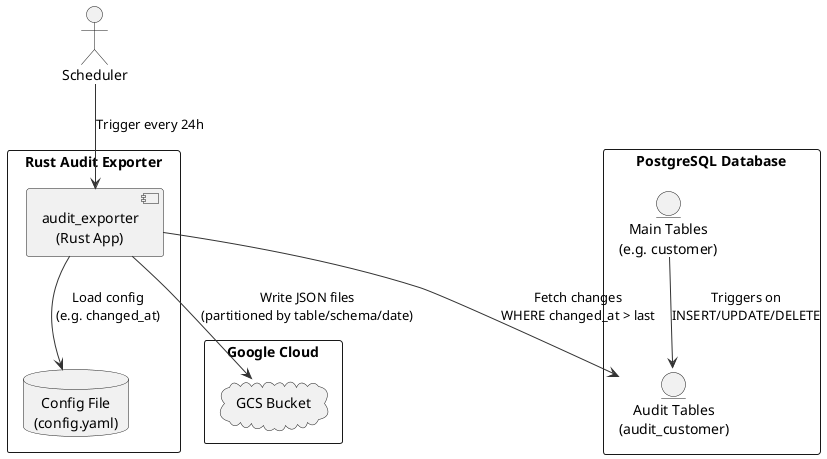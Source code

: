 @startuml
skinparam arrowColor #333
skinparam packageStyle rectangle
skinparam defaultTextAlignment center

actor Scheduler as Cron

package "PostgreSQL Database" {
    entity "Main Tables\n(e.g. customer)" as Main
    entity "Audit Tables\n(audit_customer)" as Audit
    Main --> Audit : Triggers on\nINSERT/UPDATE/DELETE
}

package "Rust Audit Exporter" {
    component "audit_exporter\n(Rust App)" as Exporter
    database "Config File\n(config.yaml)" as Config
    Exporter --> Config : Load config\n(e.g. changed_at)
    Exporter --> Audit : Fetch changes\nWHERE changed_at > last
}

package "Google Cloud" {
    cloud "GCS Bucket" as GCS
    Exporter --> GCS : Write JSON files\n(partitioned by table/schema/date)
}

Cron --> Exporter : Trigger every 24h

@enduml
